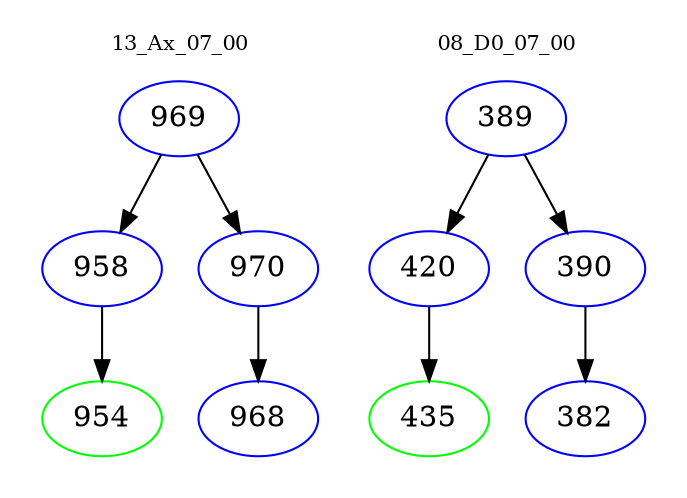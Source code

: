 digraph{
subgraph cluster_0 {
color = white
label = "13_Ax_07_00";
fontsize=10;
T0_969 [label="969", color="blue"]
T0_969 -> T0_958 [color="black"]
T0_958 [label="958", color="blue"]
T0_958 -> T0_954 [color="black"]
T0_954 [label="954", color="green"]
T0_969 -> T0_970 [color="black"]
T0_970 [label="970", color="blue"]
T0_970 -> T0_968 [color="black"]
T0_968 [label="968", color="blue"]
}
subgraph cluster_1 {
color = white
label = "08_D0_07_00";
fontsize=10;
T1_389 [label="389", color="blue"]
T1_389 -> T1_420 [color="black"]
T1_420 [label="420", color="blue"]
T1_420 -> T1_435 [color="black"]
T1_435 [label="435", color="green"]
T1_389 -> T1_390 [color="black"]
T1_390 [label="390", color="blue"]
T1_390 -> T1_382 [color="black"]
T1_382 [label="382", color="blue"]
}
}
